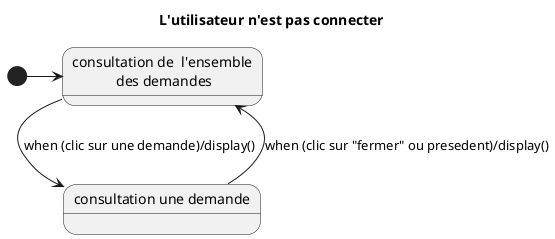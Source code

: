 @startuml
title L'utilisateur n'est pas connecter

  state S3 as "consultation de  l'ensemble\n des demandes"
  state S4 as "consultation une demande"
  [*] -> S3
  S3 --> S4 : when (clic sur une demande)/display()
  S4 --> S3 : when (clic sur "fermer" ou presedent)/display()
@enduml